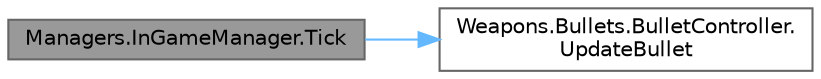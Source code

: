 digraph "Managers.InGameManager.Tick"
{
 // LATEX_PDF_SIZE
  bgcolor="transparent";
  edge [fontname=Helvetica,fontsize=10,labelfontname=Helvetica,labelfontsize=10];
  node [fontname=Helvetica,fontsize=10,shape=box,height=0.2,width=0.4];
  rankdir="LR";
  Node1 [id="Node000001",label="Managers.InGameManager.Tick",height=0.2,width=0.4,color="gray40", fillcolor="grey60", style="filled", fontcolor="black",tooltip=" "];
  Node1 -> Node2 [id="edge1_Node000001_Node000002",color="steelblue1",style="solid",tooltip=" "];
  Node2 [id="Node000002",label="Weapons.Bullets.BulletController.\lUpdateBullet",height=0.2,width=0.4,color="grey40", fillcolor="white", style="filled",URL="$classWeapons_1_1Bullets_1_1BulletController.html#ac83483cedc6b626325a4249d0b4320ce",tooltip="弾更新 毎フレーム"];
}
